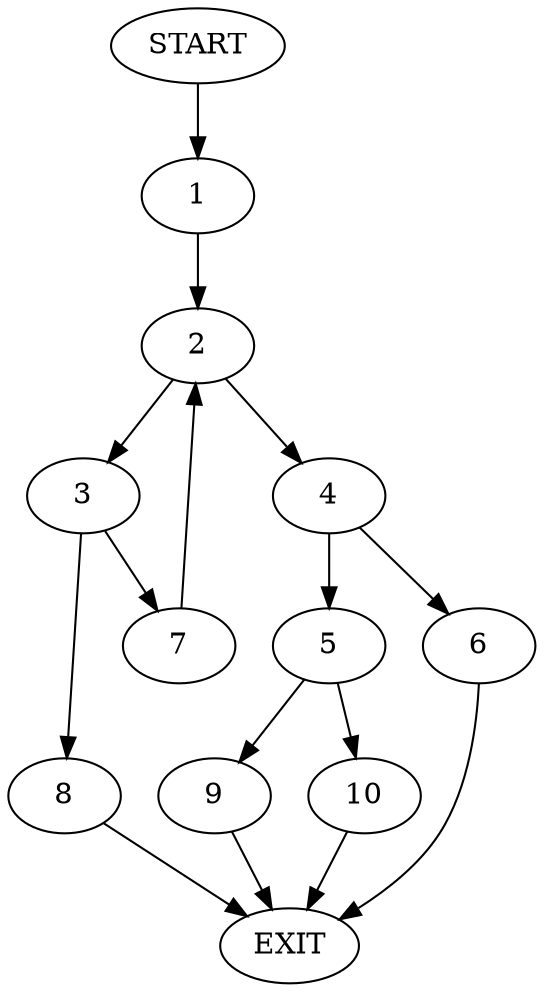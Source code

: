 digraph {
0 [label="START"]
11 [label="EXIT"]
0 -> 1
1 -> 2
2 -> 3
2 -> 4
4 -> 5
4 -> 6
3 -> 7
3 -> 8
7 -> 2
8 -> 11
6 -> 11
5 -> 9
5 -> 10
10 -> 11
9 -> 11
}
